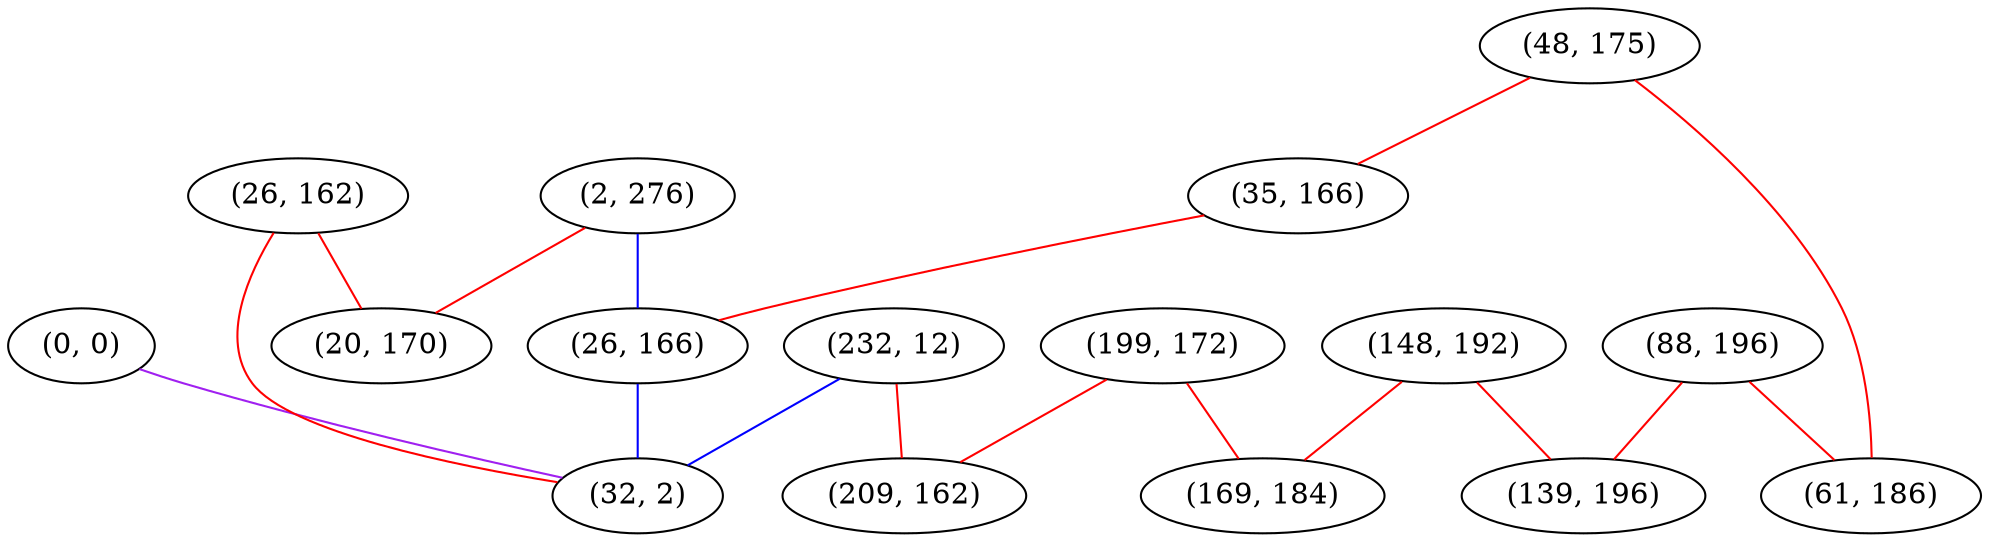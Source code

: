 graph "" {
"(0, 0)";
"(88, 196)";
"(48, 175)";
"(232, 12)";
"(199, 172)";
"(2, 276)";
"(26, 162)";
"(209, 162)";
"(20, 170)";
"(148, 192)";
"(35, 166)";
"(139, 196)";
"(169, 184)";
"(26, 166)";
"(61, 186)";
"(32, 2)";
"(0, 0)" -- "(32, 2)"  [color=purple, key=0, weight=4];
"(88, 196)" -- "(139, 196)"  [color=red, key=0, weight=1];
"(88, 196)" -- "(61, 186)"  [color=red, key=0, weight=1];
"(48, 175)" -- "(61, 186)"  [color=red, key=0, weight=1];
"(48, 175)" -- "(35, 166)"  [color=red, key=0, weight=1];
"(232, 12)" -- "(209, 162)"  [color=red, key=0, weight=1];
"(232, 12)" -- "(32, 2)"  [color=blue, key=0, weight=3];
"(199, 172)" -- "(209, 162)"  [color=red, key=0, weight=1];
"(199, 172)" -- "(169, 184)"  [color=red, key=0, weight=1];
"(2, 276)" -- "(20, 170)"  [color=red, key=0, weight=1];
"(2, 276)" -- "(26, 166)"  [color=blue, key=0, weight=3];
"(26, 162)" -- "(20, 170)"  [color=red, key=0, weight=1];
"(26, 162)" -- "(32, 2)"  [color=red, key=0, weight=1];
"(148, 192)" -- "(169, 184)"  [color=red, key=0, weight=1];
"(148, 192)" -- "(139, 196)"  [color=red, key=0, weight=1];
"(35, 166)" -- "(26, 166)"  [color=red, key=0, weight=1];
"(26, 166)" -- "(32, 2)"  [color=blue, key=0, weight=3];
}
